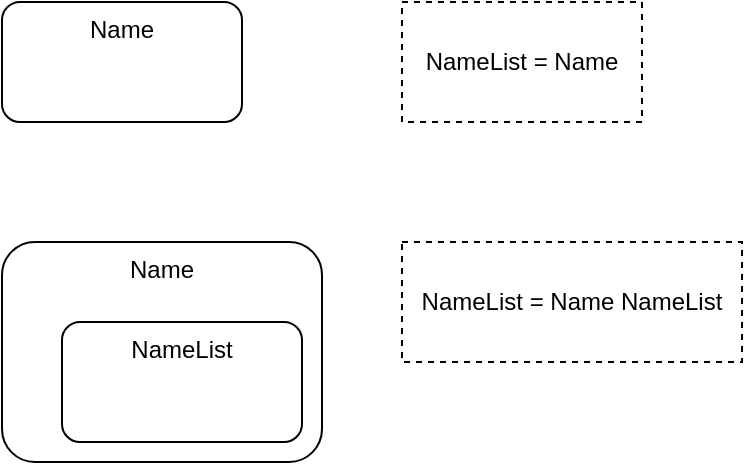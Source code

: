 <mxfile version="14.6.13" type="device" pages="3"><diagram id="nLtA46hzKFKafg0iJ-WE" name="grammar"><mxGraphModel dx="1106" dy="806" grid="1" gridSize="10" guides="1" tooltips="1" connect="1" arrows="1" fold="1" page="1" pageScale="1" pageWidth="1100" pageHeight="850" math="0" shadow="0"><root><mxCell id="0"/><mxCell id="1" parent="0"/><mxCell id="wIkQjk5OkQifaajqshj3-1" value="Name" style="rounded=1;whiteSpace=wrap;html=1;verticalAlign=top;" vertex="1" parent="1"><mxGeometry x="200" y="80" width="120" height="60" as="geometry"/></mxCell><mxCell id="wIkQjk5OkQifaajqshj3-2" value="Name" style="rounded=1;whiteSpace=wrap;html=1;verticalAlign=top;" vertex="1" parent="1"><mxGeometry x="200" y="200" width="160" height="110" as="geometry"/></mxCell><mxCell id="wIkQjk5OkQifaajqshj3-3" value="NameList" style="rounded=1;whiteSpace=wrap;html=1;verticalAlign=top;" vertex="1" parent="1"><mxGeometry x="230" y="240" width="120" height="60" as="geometry"/></mxCell><mxCell id="wIkQjk5OkQifaajqshj3-4" value="NameList = Name" style="rounded=0;whiteSpace=wrap;html=1;dashed=1;" vertex="1" parent="1"><mxGeometry x="400" y="80" width="120" height="60" as="geometry"/></mxCell><mxCell id="wIkQjk5OkQifaajqshj3-5" value="NameList = Name NameList" style="rounded=0;whiteSpace=wrap;html=1;dashed=1;" vertex="1" parent="1"><mxGeometry x="400" y="200" width="170" height="60" as="geometry"/></mxCell></root></mxGraphModel></diagram><diagram id="U0O1dwIIXPAwIYU2IiCq" name="inheritance"><mxGraphModel dx="1106" dy="806" grid="1" gridSize="10" guides="1" tooltips="1" connect="1" arrows="1" fold="1" page="1" pageScale="1" pageWidth="1100" pageHeight="850" math="0" shadow="0"><root><mxCell id="hsHfaJCGqhNjN_sed0g6-0"/><mxCell id="hsHfaJCGqhNjN_sed0g6-1" parent="hsHfaJCGqhNjN_sed0g6-0"/><mxCell id="hsHfaJCGqhNjN_sed0g6-2" value="Name" style="rounded=1;whiteSpace=wrap;html=1;verticalAlign=top;" vertex="1" parent="hsHfaJCGqhNjN_sed0g6-1"><mxGeometry x="200" y="80" width="120" height="60" as="geometry"/></mxCell><mxCell id="hsHfaJCGqhNjN_sed0g6-3" value="Name" style="rounded=1;whiteSpace=wrap;html=1;verticalAlign=top;" vertex="1" parent="hsHfaJCGqhNjN_sed0g6-1"><mxGeometry x="200" y="240" width="180" height="180" as="geometry"/></mxCell><mxCell id="hsHfaJCGqhNjN_sed0g6-4" value="NameList" style="rounded=1;whiteSpace=wrap;html=1;verticalAlign=top;" vertex="1" parent="hsHfaJCGqhNjN_sed0g6-1"><mxGeometry x="250" y="350" width="120" height="60" as="geometry"/></mxCell><mxCell id="hsHfaJCGqhNjN_sed0g6-5" value="NameList = Name" style="rounded=0;whiteSpace=wrap;html=1;dashed=1;" vertex="1" parent="hsHfaJCGqhNjN_sed0g6-1"><mxGeometry x="400" y="80" width="120" height="60" as="geometry"/></mxCell><mxCell id="hsHfaJCGqhNjN_sed0g6-6" value="NameList = Name NameList" style="rounded=0;whiteSpace=wrap;html=1;dashed=1;" vertex="1" parent="hsHfaJCGqhNjN_sed0g6-1"><mxGeometry x="400" y="240" width="170" height="60" as="geometry"/></mxCell><mxCell id="hsHfaJCGqhNjN_sed0g6-7" value="" style="html=1;shadow=0;dashed=0;align=center;verticalAlign=middle;shape=mxgraph.arrows2.jumpInArrow;dy=15;dx=38;arrowHead=55;rotation=90;fillColor=#fff2cc;strokeColor=#d6b656;" vertex="1" parent="hsHfaJCGqhNjN_sed0g6-1"><mxGeometry x="190" y="10" width="80" height="60" as="geometry"/></mxCell><mxCell id="nej6bIr56WvQrELRVetA-0" value="" style="html=1;shadow=0;dashed=0;align=center;verticalAlign=middle;shape=mxgraph.arrows2.jumpInArrow;dy=15;dx=38;arrowHead=55;rotation=90;fillColor=#fff2cc;strokeColor=#d6b656;" vertex="1" parent="hsHfaJCGqhNjN_sed0g6-1"><mxGeometry x="190" y="170" width="80" height="60" as="geometry"/></mxCell><mxCell id="nej6bIr56WvQrELRVetA-1" value="" style="html=1;shadow=0;dashed=0;align=center;verticalAlign=middle;shape=mxgraph.arrows2.jumpInArrow;dy=15;dx=38;arrowHead=55;rotation=90;fillColor=#fff2cc;strokeColor=#d6b656;" vertex="1" parent="hsHfaJCGqhNjN_sed0g6-1"><mxGeometry x="230" y="280" width="80" height="60" as="geometry"/></mxCell><mxCell id="nej6bIr56WvQrELRVetA-2" value="" style="html=1;shadow=0;dashed=0;align=center;verticalAlign=middle;shape=mxgraph.arrows2.jumpInArrow;dy=15;dx=38;arrowHead=55;rotation=90;fillColor=#fff2cc;strokeColor=#d6b656;" vertex="1" parent="hsHfaJCGqhNjN_sed0g6-1"><mxGeometry x="290" y="280" width="80" height="60" as="geometry"/></mxCell><mxCell id="nej6bIr56WvQrELRVetA-3" value="env" style="rounded=0;whiteSpace=wrap;html=1;dashed=1;opacity=50;" vertex="1" parent="hsHfaJCGqhNjN_sed0g6-1"><mxGeometry x="200" y="25" width="40" height="30" as="geometry"/></mxCell><mxCell id="nej6bIr56WvQrELRVetA-4" value="env" style="rounded=0;whiteSpace=wrap;html=1;dashed=1;opacity=50;" vertex="1" parent="hsHfaJCGqhNjN_sed0g6-1"><mxGeometry x="240" y="300" width="40" height="30" as="geometry"/></mxCell><mxCell id="nej6bIr56WvQrELRVetA-5" value="env'" style="rounded=0;whiteSpace=wrap;html=1;dashed=1;opacity=50;" vertex="1" parent="hsHfaJCGqhNjN_sed0g6-1"><mxGeometry x="310" y="300" width="40" height="30" as="geometry"/></mxCell><mxCell id="nej6bIr56WvQrELRVetA-6" value="env" style="rounded=0;whiteSpace=wrap;html=1;dashed=1;opacity=50;" vertex="1" parent="hsHfaJCGqhNjN_sed0g6-1"><mxGeometry x="200" y="185" width="40" height="30" as="geometry"/></mxCell></root></mxGraphModel></diagram><diagram id="pn3SV54auxcMpm38IpiB" name="lambdas"><mxGraphModel dx="1106" dy="806" grid="1" gridSize="10" guides="1" tooltips="1" connect="1" arrows="1" fold="1" page="1" pageScale="1" pageWidth="1100" pageHeight="850" math="0" shadow="0"><root><mxCell id="MlA-4byXmXbxpwEgoery-0"/><mxCell id="MlA-4byXmXbxpwEgoery-1" parent="MlA-4byXmXbxpwEgoery-0"/><mxCell id="y168C3arMkOAgDAsMp_i-0" value="a&lt;br&gt;eval (body)" style="rounded=1;whiteSpace=wrap;html=1;verticalAlign=top;" vertex="1" parent="MlA-4byXmXbxpwEgoery-1"><mxGeometry x="200" y="80" width="120" height="60" as="geometry"/></mxCell><mxCell id="y168C3arMkOAgDAsMp_i-1" value="a" style="rounded=1;whiteSpace=wrap;html=1;verticalAlign=top;" vertex="1" parent="MlA-4byXmXbxpwEgoery-1"><mxGeometry x="200" y="240" width="180" height="180" as="geometry"/></mxCell><mxCell id="y168C3arMkOAgDAsMp_i-2" value="b&lt;br&gt;eval (body)" style="rounded=1;whiteSpace=wrap;html=1;verticalAlign=top;" vertex="1" parent="MlA-4byXmXbxpwEgoery-1"><mxGeometry x="250" y="350" width="120" height="60" as="geometry"/></mxCell><mxCell id="y168C3arMkOAgDAsMp_i-3" value="λa.body" style="rounded=0;whiteSpace=wrap;html=1;dashed=1;" vertex="1" parent="MlA-4byXmXbxpwEgoery-1"><mxGeometry x="400" y="80" width="120" height="60" as="geometry"/></mxCell><mxCell id="y168C3arMkOAgDAsMp_i-4" value="λa.λb.body" style="rounded=0;whiteSpace=wrap;html=1;dashed=1;" vertex="1" parent="MlA-4byXmXbxpwEgoery-1"><mxGeometry x="400" y="240" width="170" height="60" as="geometry"/></mxCell><mxCell id="y168C3arMkOAgDAsMp_i-13" value="eval (body, {a})" style="rounded=0;whiteSpace=wrap;html=1;dashed=1;" vertex="1" parent="MlA-4byXmXbxpwEgoery-1"><mxGeometry x="720" y="80" width="120" height="60" as="geometry"/></mxCell><mxCell id="y168C3arMkOAgDAsMp_i-14" value="eval (body, {b, a})" style="rounded=0;whiteSpace=wrap;html=1;dashed=1;" vertex="1" parent="MlA-4byXmXbxpwEgoery-1"><mxGeometry x="720" y="240" width="120" height="60" as="geometry"/></mxCell><mxCell id="y168C3arMkOAgDAsMp_i-15" value="" style="html=1;shadow=0;dashed=0;align=center;verticalAlign=middle;shape=mxgraph.arrows2.arrow;dy=0.6;dx=40;notch=0;opacity=50;" vertex="1" parent="MlA-4byXmXbxpwEgoery-1"><mxGeometry x="600" y="75" width="100" height="70" as="geometry"/></mxCell><mxCell id="y168C3arMkOAgDAsMp_i-17" value="" style="html=1;shadow=0;dashed=0;align=center;verticalAlign=middle;shape=mxgraph.arrows2.arrow;dy=0.6;dx=40;notch=0;opacity=50;" vertex="1" parent="MlA-4byXmXbxpwEgoery-1"><mxGeometry x="600" y="235" width="100" height="70" as="geometry"/></mxCell></root></mxGraphModel></diagram></mxfile>